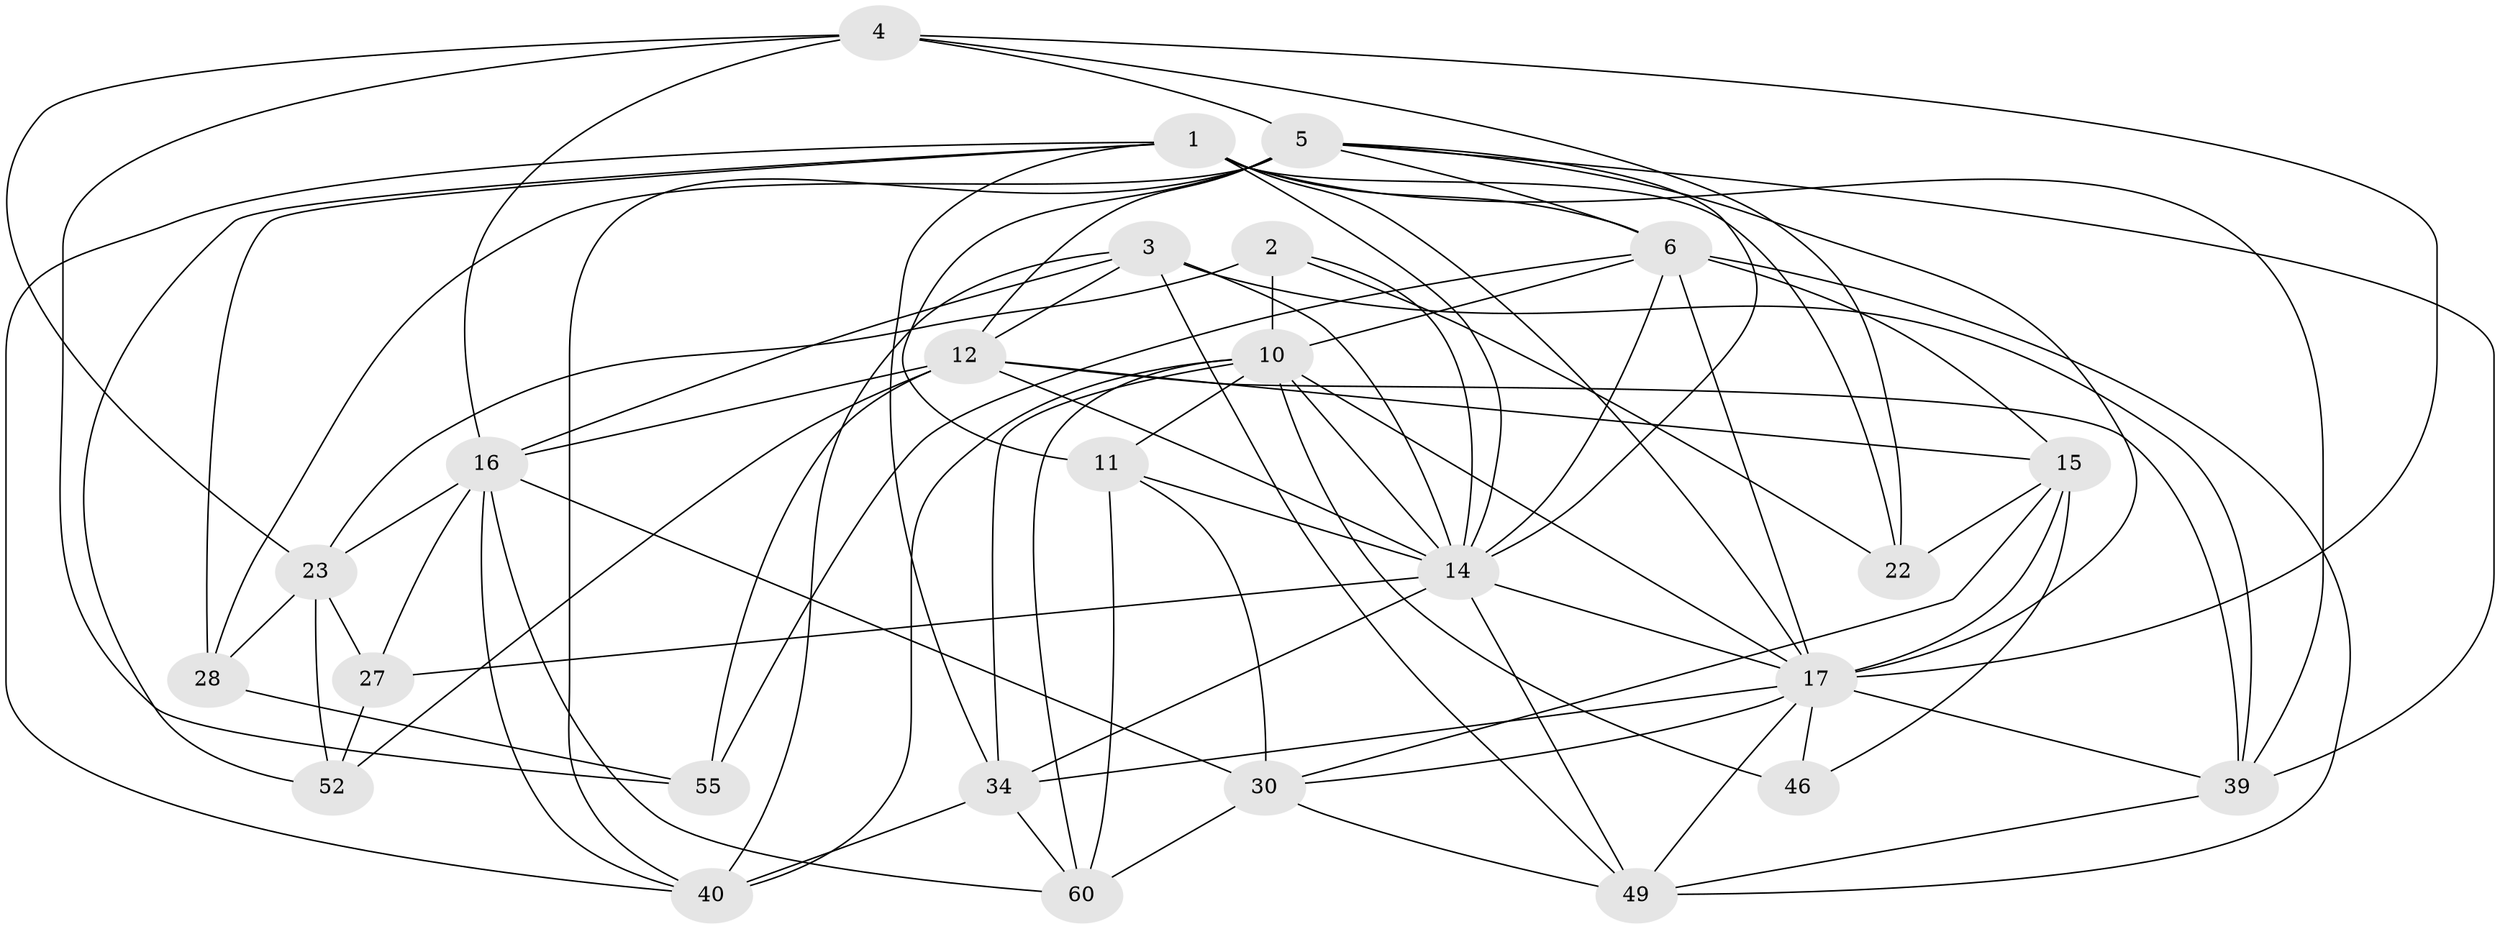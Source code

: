 // original degree distribution, {4: 1.0}
// Generated by graph-tools (version 1.1) at 2025/20/03/04/25 18:20:44]
// undirected, 26 vertices, 83 edges
graph export_dot {
graph [start="1"]
  node [color=gray90,style=filled];
  1 [super="+13+7+8"];
  2 [super="+29"];
  3 [super="+66"];
  4 [super="+44"];
  5 [super="+19+26"];
  6 [super="+9+45"];
  10 [super="+42+37+20"];
  11 [super="+54"];
  12 [super="+50+25"];
  14 [super="+21+36"];
  15 [super="+41"];
  16 [super="+67+18+31"];
  17 [super="+38+35"];
  22;
  23 [super="+24"];
  27;
  28;
  30 [super="+51"];
  34 [super="+61"];
  39 [super="+57"];
  40 [super="+58"];
  46;
  49 [super="+59"];
  52;
  55;
  60 [super="+63"];
  1 -- 14;
  1 -- 22;
  1 -- 52;
  1 -- 39;
  1 -- 40;
  1 -- 34;
  1 -- 28;
  1 -- 6 [weight=2];
  1 -- 17;
  2 -- 10 [weight=3];
  2 -- 14;
  2 -- 22;
  2 -- 23;
  3 -- 49;
  3 -- 14;
  3 -- 39;
  3 -- 40;
  3 -- 16;
  3 -- 12;
  4 -- 55;
  4 -- 23;
  4 -- 16;
  4 -- 5;
  4 -- 22;
  4 -- 17;
  5 -- 11 [weight=2];
  5 -- 14;
  5 -- 39;
  5 -- 17;
  5 -- 6;
  5 -- 40;
  5 -- 28;
  5 -- 12;
  6 -- 49;
  6 -- 10 [weight=2];
  6 -- 14;
  6 -- 15;
  6 -- 17;
  6 -- 55;
  10 -- 40;
  10 -- 60 [weight=2];
  10 -- 34;
  10 -- 46 [weight=2];
  10 -- 11;
  10 -- 17;
  10 -- 14;
  11 -- 60;
  11 -- 14;
  11 -- 30;
  12 -- 52;
  12 -- 14;
  12 -- 16;
  12 -- 15;
  12 -- 55;
  12 -- 39;
  14 -- 27;
  14 -- 17;
  14 -- 49;
  14 -- 34;
  15 -- 30;
  15 -- 17;
  15 -- 46;
  15 -- 22;
  16 -- 27;
  16 -- 23;
  16 -- 40;
  16 -- 30;
  16 -- 60;
  17 -- 34;
  17 -- 49;
  17 -- 46;
  17 -- 39;
  17 -- 30;
  23 -- 52;
  23 -- 27;
  23 -- 28;
  27 -- 52;
  28 -- 55;
  30 -- 49;
  30 -- 60;
  34 -- 60;
  34 -- 40;
  39 -- 49;
}
